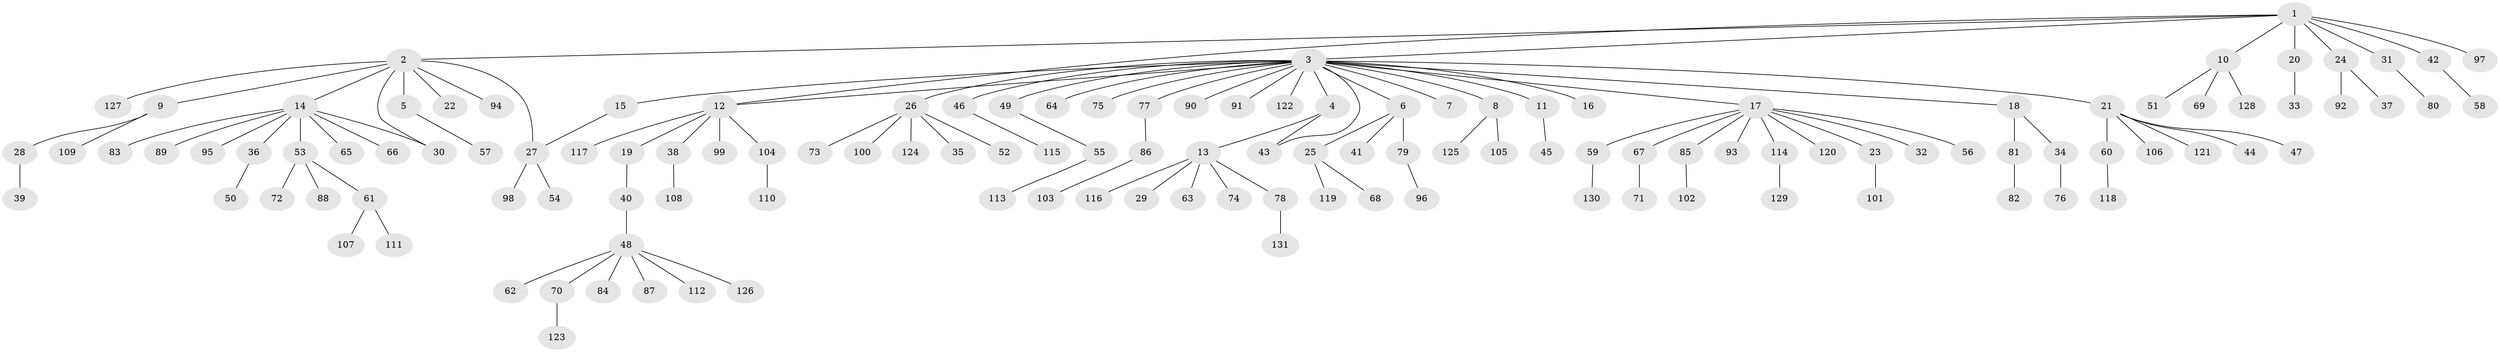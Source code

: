 // Generated by graph-tools (version 1.1) at 2025/35/03/09/25 02:35:45]
// undirected, 131 vertices, 134 edges
graph export_dot {
graph [start="1"]
  node [color=gray90,style=filled];
  1;
  2;
  3;
  4;
  5;
  6;
  7;
  8;
  9;
  10;
  11;
  12;
  13;
  14;
  15;
  16;
  17;
  18;
  19;
  20;
  21;
  22;
  23;
  24;
  25;
  26;
  27;
  28;
  29;
  30;
  31;
  32;
  33;
  34;
  35;
  36;
  37;
  38;
  39;
  40;
  41;
  42;
  43;
  44;
  45;
  46;
  47;
  48;
  49;
  50;
  51;
  52;
  53;
  54;
  55;
  56;
  57;
  58;
  59;
  60;
  61;
  62;
  63;
  64;
  65;
  66;
  67;
  68;
  69;
  70;
  71;
  72;
  73;
  74;
  75;
  76;
  77;
  78;
  79;
  80;
  81;
  82;
  83;
  84;
  85;
  86;
  87;
  88;
  89;
  90;
  91;
  92;
  93;
  94;
  95;
  96;
  97;
  98;
  99;
  100;
  101;
  102;
  103;
  104;
  105;
  106;
  107;
  108;
  109;
  110;
  111;
  112;
  113;
  114;
  115;
  116;
  117;
  118;
  119;
  120;
  121;
  122;
  123;
  124;
  125;
  126;
  127;
  128;
  129;
  130;
  131;
  1 -- 2;
  1 -- 3;
  1 -- 10;
  1 -- 12;
  1 -- 20;
  1 -- 24;
  1 -- 31;
  1 -- 42;
  1 -- 97;
  2 -- 5;
  2 -- 9;
  2 -- 14;
  2 -- 22;
  2 -- 27;
  2 -- 30;
  2 -- 94;
  2 -- 127;
  3 -- 4;
  3 -- 6;
  3 -- 7;
  3 -- 8;
  3 -- 11;
  3 -- 12;
  3 -- 15;
  3 -- 16;
  3 -- 17;
  3 -- 18;
  3 -- 21;
  3 -- 26;
  3 -- 43;
  3 -- 46;
  3 -- 49;
  3 -- 64;
  3 -- 75;
  3 -- 77;
  3 -- 90;
  3 -- 91;
  3 -- 122;
  4 -- 13;
  4 -- 43;
  5 -- 57;
  6 -- 25;
  6 -- 41;
  6 -- 79;
  8 -- 105;
  8 -- 125;
  9 -- 28;
  9 -- 109;
  10 -- 51;
  10 -- 69;
  10 -- 128;
  11 -- 45;
  12 -- 19;
  12 -- 38;
  12 -- 99;
  12 -- 104;
  12 -- 117;
  13 -- 29;
  13 -- 63;
  13 -- 74;
  13 -- 78;
  13 -- 116;
  14 -- 30;
  14 -- 36;
  14 -- 53;
  14 -- 65;
  14 -- 66;
  14 -- 83;
  14 -- 89;
  14 -- 95;
  15 -- 27;
  17 -- 23;
  17 -- 32;
  17 -- 56;
  17 -- 59;
  17 -- 67;
  17 -- 85;
  17 -- 93;
  17 -- 114;
  17 -- 120;
  18 -- 34;
  18 -- 81;
  19 -- 40;
  20 -- 33;
  21 -- 44;
  21 -- 47;
  21 -- 60;
  21 -- 106;
  21 -- 121;
  23 -- 101;
  24 -- 37;
  24 -- 92;
  25 -- 68;
  25 -- 119;
  26 -- 35;
  26 -- 52;
  26 -- 73;
  26 -- 100;
  26 -- 124;
  27 -- 54;
  27 -- 98;
  28 -- 39;
  31 -- 80;
  34 -- 76;
  36 -- 50;
  38 -- 108;
  40 -- 48;
  42 -- 58;
  46 -- 115;
  48 -- 62;
  48 -- 70;
  48 -- 84;
  48 -- 87;
  48 -- 112;
  48 -- 126;
  49 -- 55;
  53 -- 61;
  53 -- 72;
  53 -- 88;
  55 -- 113;
  59 -- 130;
  60 -- 118;
  61 -- 107;
  61 -- 111;
  67 -- 71;
  70 -- 123;
  77 -- 86;
  78 -- 131;
  79 -- 96;
  81 -- 82;
  85 -- 102;
  86 -- 103;
  104 -- 110;
  114 -- 129;
}
